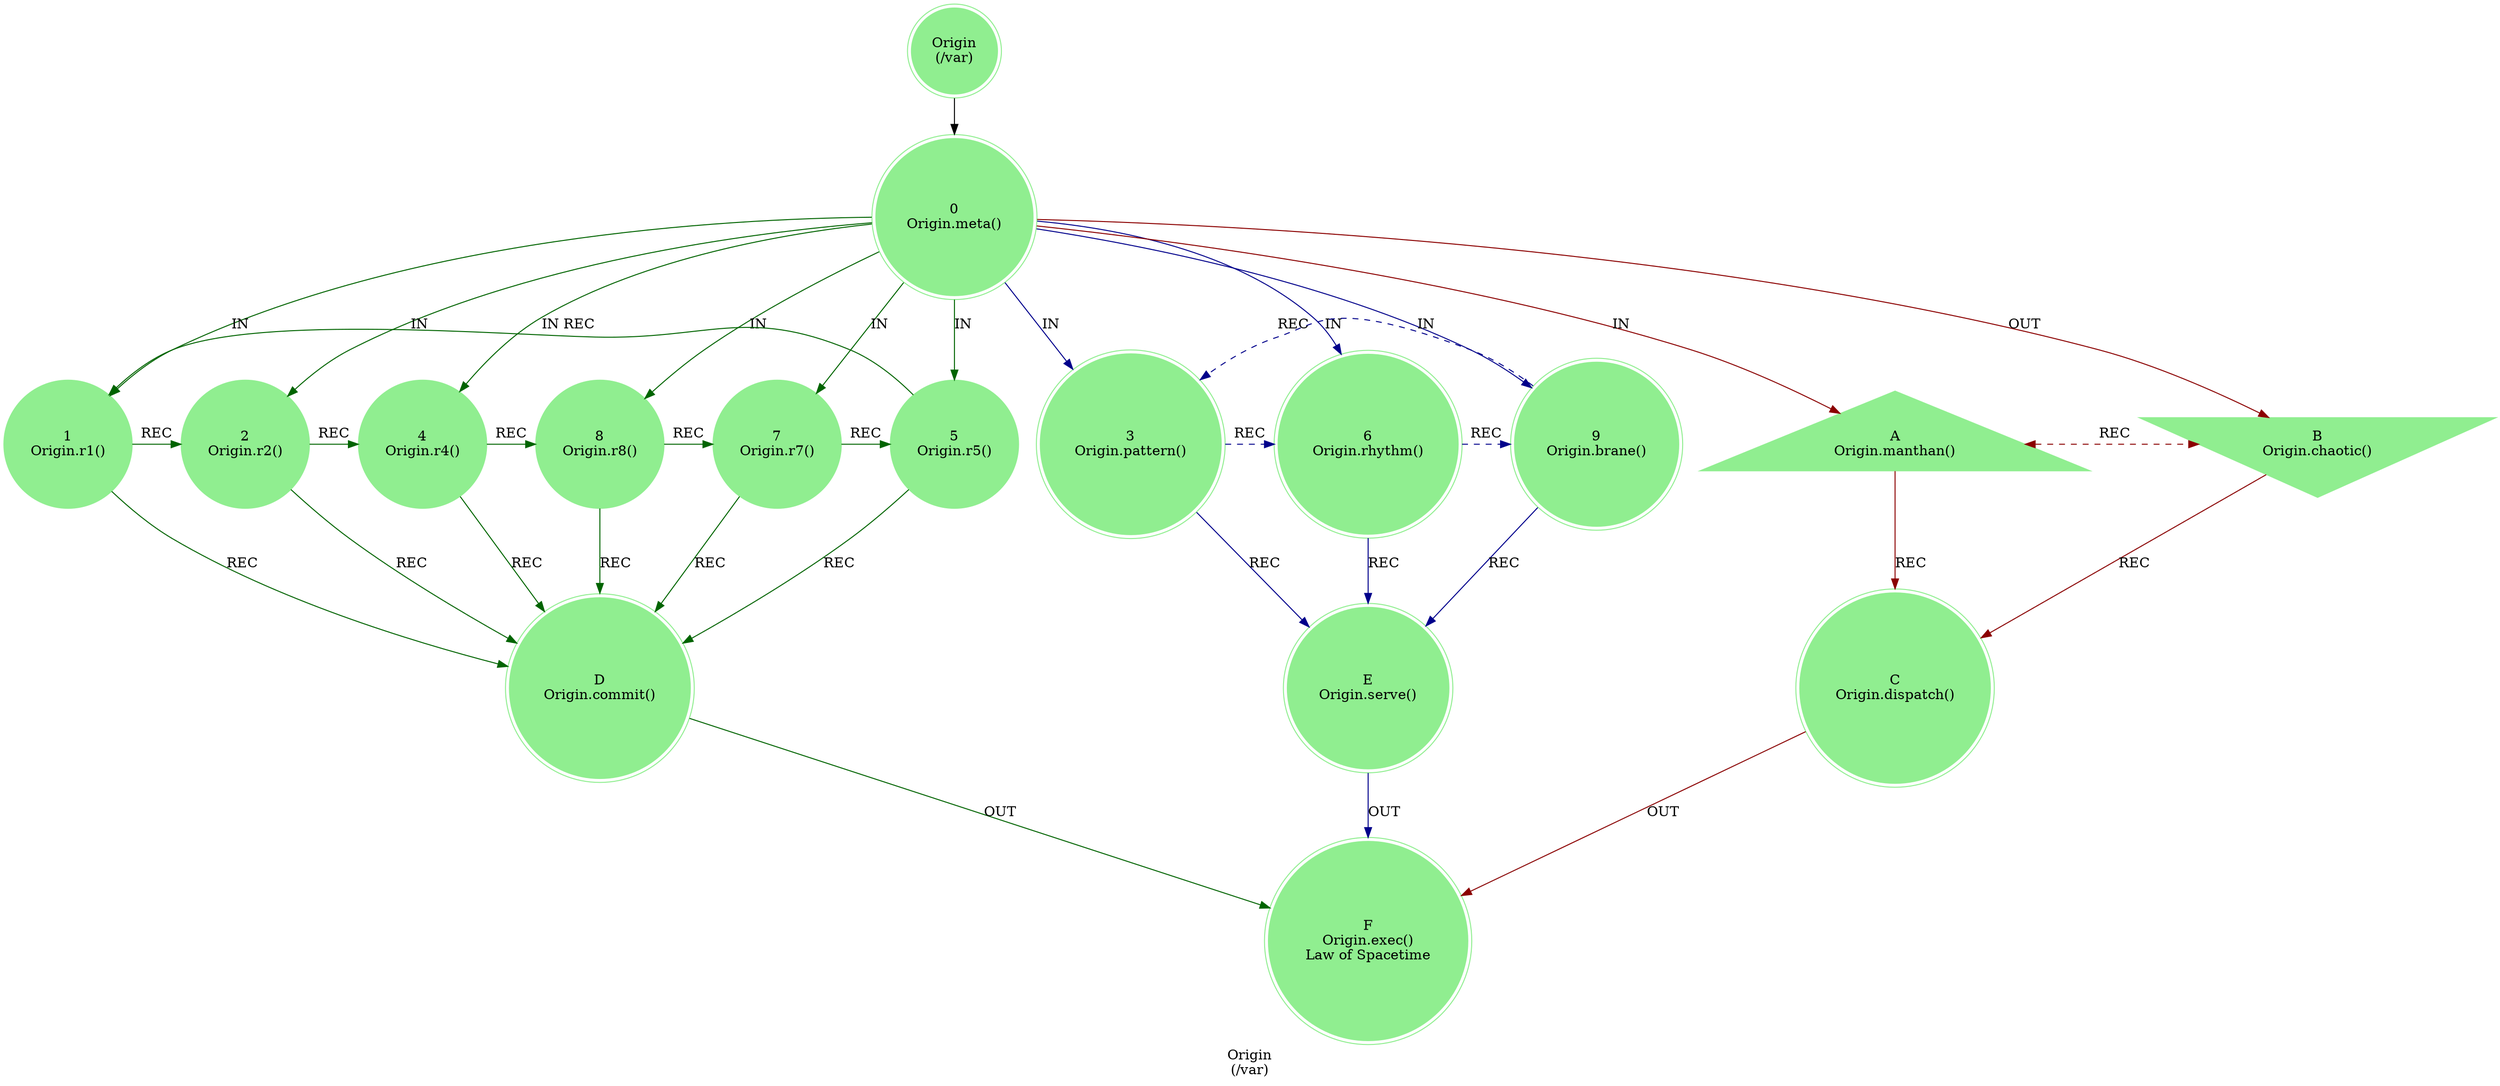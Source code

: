 strict digraph OriginEngine {
    label = "Origin\n(/var)";
    style = filled;
    color = lightgray;
    node [shape = circle; style = filled; color = lightgreen;];
    
    spark_f_mythos_t [label = "Origin\n(/var)";shape = doublecircle;];
    
    // r0::meta();r1,r2,r4,r8,r7,r5;r3,r6,r;ra::receive(),rb::send(),rc::dispatch(),rd::commit(),re::serve(),rf::exec()
    spark_0_origin_t [label = "0\nOrigin.meta()";shape = doublecircle;comment = "Engine Meta";];
    spark_1_origin_t [label = "1\nOrigin.r1()";shape = circle;comment = "";];
    spark_2_origin_t [label = "2\nOrigin.r2()";shape = circle;comment = "";];
    spark_4_origin_t [label = "4\nOrigin.r4()";shape = circle;comment = "";];
    spark_8_origin_t [label = "8\nOrigin.r8()";shape = circle;comment = "";];
    spark_7_origin_t [label = "7\nOrigin.r7()";shape = circle;comment = "";];
    spark_5_origin_t [label = "5\nOrigin.r5()";shape = circle;comment = "";];
    spark_3_origin_t [label = "3\nOrigin.pattern()";shape = doublecircle;comment = "";];
    spark_6_origin_t [label = "6\nOrigin.rhythm()";shape = doublecircle;comment = "";];
    spark_9_origin_t [label = "9\nOrigin.brane()";shape = doublecircle;comment = "Brane Object, Brane World, Brane Lifeform";];
    spark_a_origin_t [label = "A\nOrigin.manthan()";shape = triangle;comment = "`/var/manthan`";];
    spark_b_origin_t [label = "B\nOrigin.chaotic()";shape = invtriangle;comment = "`/var/chaotic`";];
    spark_c_origin_t [label = "C\nOrigin.dispatch()";shape = doublecircle;comment = "";];
    spark_d_origin_t [label = "D\nOrigin.commit()";shape = doublecircle;comment = "";];
    spark_e_origin_t [label = "E\nOrigin.serve()";shape = doublecircle;comment = "`/var`";];
    spark_f_origin_t [label = "F\nOrigin.exec()\nLaw of Spacetime";shape = doublecircle;comment = "";];
    
    // IN = Input
    // OUT = Output
    // REC = Recursion
    spark_0_origin_t -> spark_a_origin_t [label = "IN"; color = darkred; comment = "";];
    spark_0_origin_t -> spark_b_origin_t [label = "OUT"; color = darkred; comment = "";];
    spark_0_origin_t -> {spark_3_origin_t spark_6_origin_t spark_9_origin_t} [label = "IN"; color = darkblue; comment = "";];
    spark_0_origin_t -> {spark_1_origin_t spark_2_origin_t spark_4_origin_t spark_5_origin_t spark_7_origin_t spark_8_origin_t} [label = "IN"; color = darkgreen; comment = "";];
    
    {spark_a_origin_t spark_b_origin_t} -> spark_c_origin_t [label = "REC"; color = darkred; comment = "";];
    {spark_3_origin_t spark_6_origin_t spark_9_origin_t} -> spark_e_origin_t [label = "REC"; color = darkblue; comment = "";];
    {spark_1_origin_t spark_2_origin_t spark_4_origin_t spark_8_origin_t spark_7_origin_t spark_5_origin_t} -> spark_d_origin_t [label = "REC"; color = darkgreen; comment = "";];
    
    spark_3_origin_t -> spark_6_origin_t -> spark_9_origin_t -> spark_3_origin_t [label = "REC"; color = darkblue; comment = ""; style = dashed; constraint = false;];
    spark_a_origin_t -> spark_b_origin_t [label = "REC"; color = darkred; comment = ""; style = dashed; constraint = false; dir = both;];
    spark_1_origin_t -> spark_2_origin_t -> spark_4_origin_t -> spark_8_origin_t -> spark_7_origin_t -> spark_5_origin_t -> spark_1_origin_t [label = "REC"; color = darkgreen; comment = ""; style = dassed; constraint = false;];
    
    spark_e_origin_t -> spark_f_origin_t [label = "OUT"; color = darkblue; comment = "";];
    spark_c_origin_t -> spark_f_origin_t [label = "OUT"; color = darkred; comment = "";];
    spark_d_origin_t -> spark_f_origin_t [label = "OUT"; color = darkgreen; comment = "";];
    
    spark_f_mythos_t -> spark_0_origin_t;
}